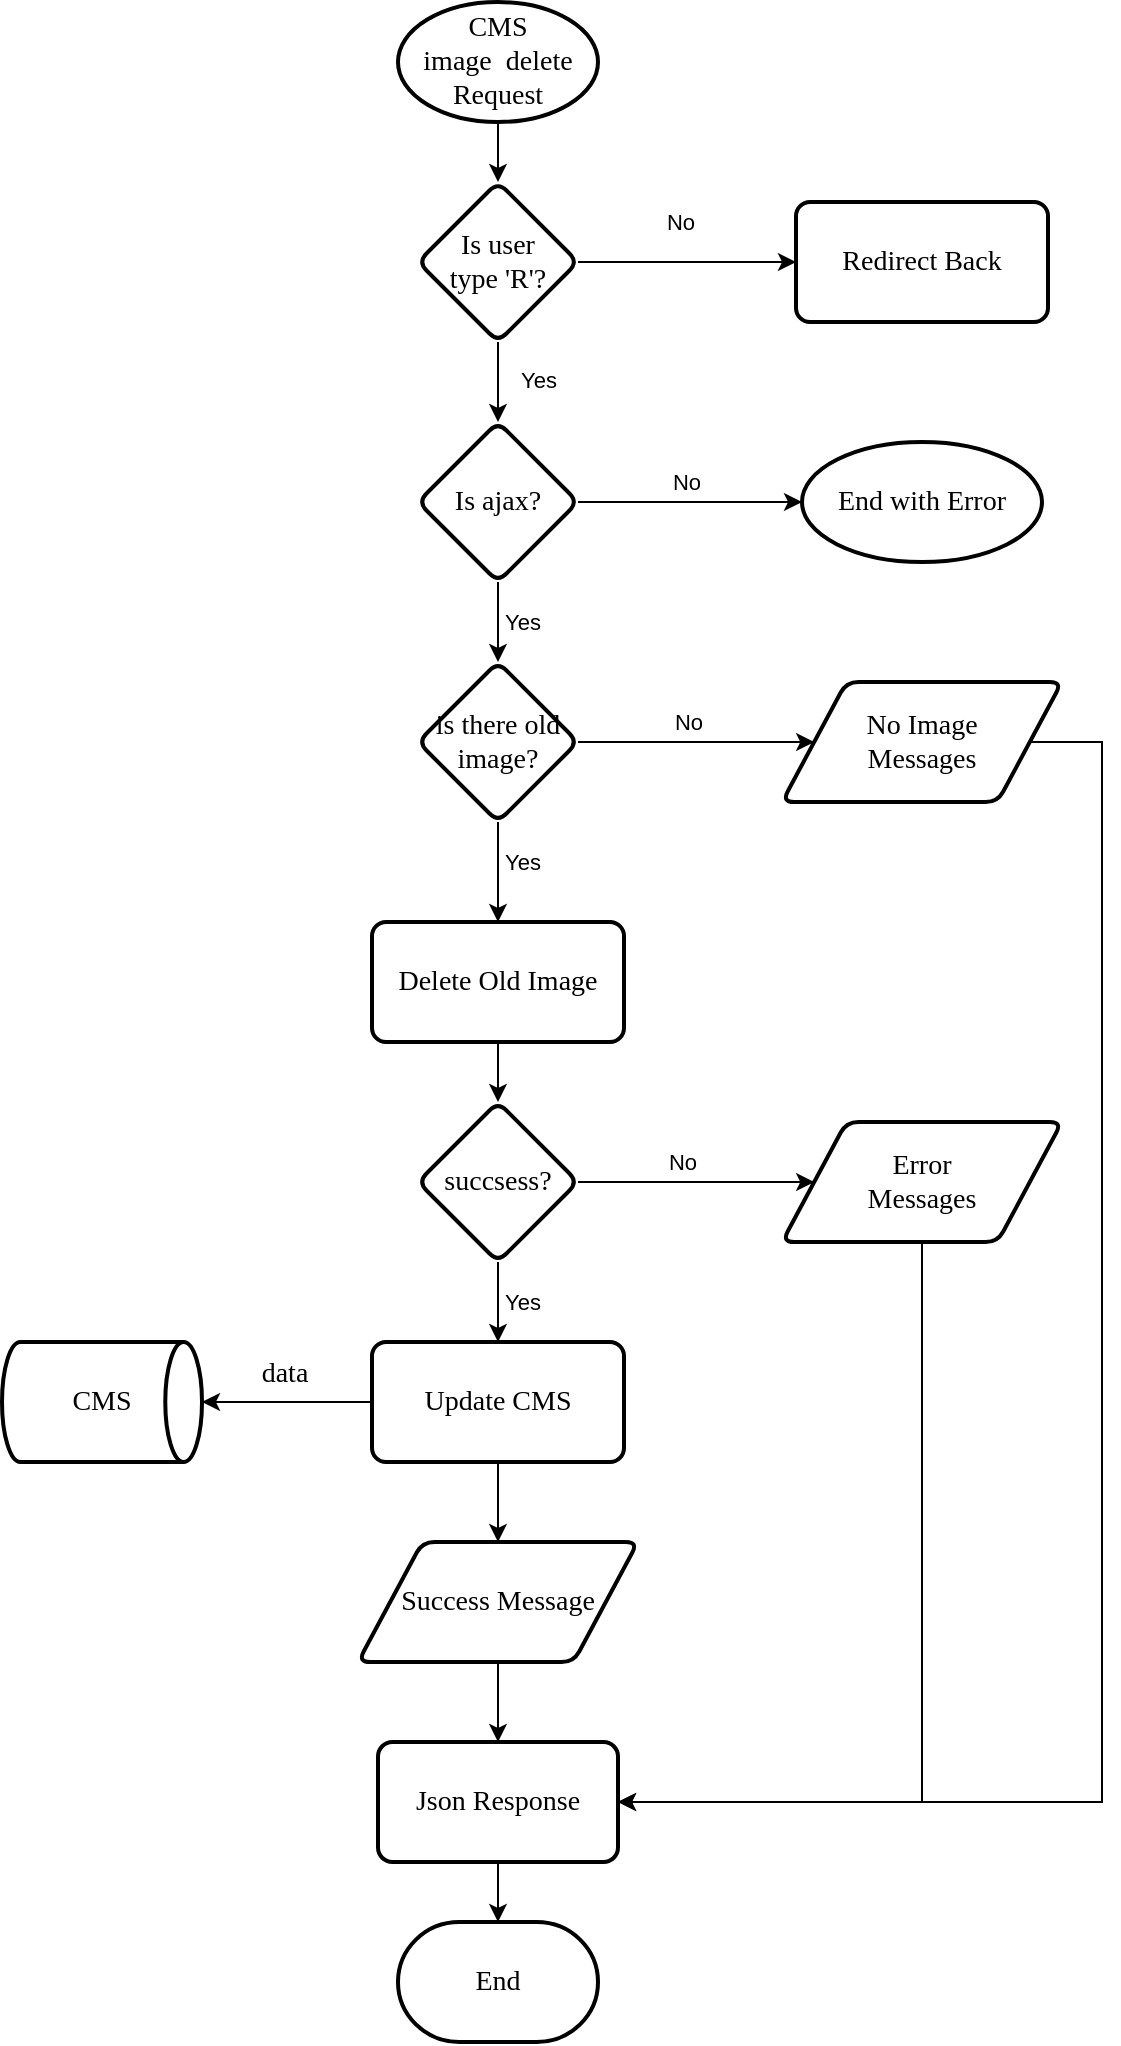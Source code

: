 <mxfile version="17.1.3" type="google"><diagram id="C5RBs43oDa-KdzZeNtuy" name="Page-1"><mxGraphModel grid="1" gridSize="10" guides="1" tooltips="1" connect="1" arrows="1" page="1" fold="1" pageScale="1" pageWidth="827" pageHeight="1169" math="0" shadow="0"><root><mxCell id="WIyWlLk6GJQsqaUBKTNV-0"/><mxCell id="WIyWlLk6GJQsqaUBKTNV-1" parent="WIyWlLk6GJQsqaUBKTNV-0"/><mxCell id="lV8cw0flvtYz1T7LWvcI-4" style="edgeStyle=orthogonalEdgeStyle;rounded=0;orthogonalLoop=1;jettySize=auto;html=1;" parent="WIyWlLk6GJQsqaUBKTNV-1" source="QMA3gvf6sLXdcExjiy3S-0" target="lV8cw0flvtYz1T7LWvcI-3" edge="1"><mxGeometry relative="1" as="geometry"/></mxCell><mxCell id="QMA3gvf6sLXdcExjiy3S-0" value="CMS &lt;br&gt;image&amp;nbsp; delete Request" style="strokeWidth=2;html=1;shape=mxgraph.flowchart.start_1;whiteSpace=wrap;fontFamily=Times New Roman;fontSize=14;" parent="WIyWlLk6GJQsqaUBKTNV-1" vertex="1"><mxGeometry x="368" y="10" width="100" height="60" as="geometry"/></mxCell><mxCell id="lV8cw0flvtYz1T7LWvcI-34" value="" style="edgeStyle=elbowEdgeStyle;rounded=0;orthogonalLoop=1;jettySize=auto;html=1;" parent="WIyWlLk6GJQsqaUBKTNV-1" edge="1"><mxGeometry relative="1" as="geometry"><mxPoint x="418" y="1320" as="sourcePoint"/></mxGeometry></mxCell><mxCell id="lV8cw0flvtYz1T7LWvcI-6" value="No" style="edgeStyle=orthogonalEdgeStyle;rounded=0;orthogonalLoop=1;jettySize=auto;html=1;" parent="WIyWlLk6GJQsqaUBKTNV-1" source="lV8cw0flvtYz1T7LWvcI-3" target="lV8cw0flvtYz1T7LWvcI-5" edge="1"><mxGeometry x="-0.061" y="20" relative="1" as="geometry"><mxPoint as="offset"/></mxGeometry></mxCell><mxCell id="lV8cw0flvtYz1T7LWvcI-7" value="Yes" style="edgeStyle=orthogonalEdgeStyle;rounded=0;orthogonalLoop=1;jettySize=auto;html=1;" parent="WIyWlLk6GJQsqaUBKTNV-1" source="lV8cw0flvtYz1T7LWvcI-3" target="ebxcnhzdsOWxP9RuoGIz-0" edge="1"><mxGeometry x="-0.071" y="20" relative="1" as="geometry"><mxPoint x="418" y="220" as="targetPoint"/><mxPoint as="offset"/></mxGeometry></mxCell><mxCell id="lV8cw0flvtYz1T7LWvcI-3" value="Is user &lt;br&gt;type 'R'?" style="rhombus;whiteSpace=wrap;html=1;fontSize=14;fontFamily=Times New Roman;strokeWidth=2;rounded=1;arcSize=12;" parent="WIyWlLk6GJQsqaUBKTNV-1" vertex="1"><mxGeometry x="378" y="100" width="80" height="80" as="geometry"/></mxCell><mxCell id="lV8cw0flvtYz1T7LWvcI-5" value="Redirect Back" style="rounded=1;whiteSpace=wrap;html=1;absoluteArcSize=1;arcSize=14;strokeWidth=2;fontFamily=Times New Roman;fontSize=14;" parent="WIyWlLk6GJQsqaUBKTNV-1" vertex="1"><mxGeometry x="567" y="110" width="126" height="60" as="geometry"/></mxCell><mxCell id="ebxcnhzdsOWxP9RuoGIz-3" value="Yes" style="edgeStyle=orthogonalEdgeStyle;rounded=0;orthogonalLoop=1;jettySize=auto;html=1;" parent="WIyWlLk6GJQsqaUBKTNV-1" source="ebxcnhzdsOWxP9RuoGIz-0" target="eadW15HKfVmlfv3MFG1p-2" edge="1"><mxGeometry y="12" relative="1" as="geometry"><mxPoint as="offset"/><mxPoint x="418" y="340" as="targetPoint"/></mxGeometry></mxCell><mxCell id="ebxcnhzdsOWxP9RuoGIz-17" value="No" style="edgeStyle=orthogonalEdgeStyle;rounded=0;orthogonalLoop=1;jettySize=auto;html=1;" parent="WIyWlLk6GJQsqaUBKTNV-1" source="ebxcnhzdsOWxP9RuoGIz-0" target="ebxcnhzdsOWxP9RuoGIz-24" edge="1"><mxGeometry x="-0.046" y="10" relative="1" as="geometry"><mxPoint x="630" y="260" as="targetPoint"/><mxPoint as="offset"/></mxGeometry></mxCell><mxCell id="ebxcnhzdsOWxP9RuoGIz-0" value="Is ajax?" style="rhombus;whiteSpace=wrap;html=1;fontSize=14;fontFamily=Times New Roman;strokeWidth=2;rounded=1;arcSize=12;" parent="WIyWlLk6GJQsqaUBKTNV-1" vertex="1"><mxGeometry x="378" y="220" width="80" height="80" as="geometry"/></mxCell><mxCell id="ebxcnhzdsOWxP9RuoGIz-24" value="End with Error" style="ellipse;whiteSpace=wrap;html=1;fontSize=14;fontFamily=Times New Roman;strokeWidth=2;rounded=1;arcSize=12;" parent="WIyWlLk6GJQsqaUBKTNV-1" vertex="1"><mxGeometry x="570" y="230" width="120" height="60" as="geometry"/></mxCell><mxCell id="eadW15HKfVmlfv3MFG1p-0" value="No" style="edgeStyle=orthogonalEdgeStyle;rounded=0;orthogonalLoop=1;jettySize=auto;html=1;" parent="WIyWlLk6GJQsqaUBKTNV-1" source="eadW15HKfVmlfv3MFG1p-2" target="eadW15HKfVmlfv3MFG1p-12" edge="1"><mxGeometry x="-0.071" y="10" relative="1" as="geometry"><mxPoint as="offset"/><mxPoint x="570" y="380" as="targetPoint"/></mxGeometry></mxCell><mxCell id="eadW15HKfVmlfv3MFG1p-10" value="Yes" style="edgeStyle=orthogonalEdgeStyle;rounded=0;orthogonalLoop=1;jettySize=auto;html=1;" parent="WIyWlLk6GJQsqaUBKTNV-1" source="eadW15HKfVmlfv3MFG1p-2" target="eadW15HKfVmlfv3MFG1p-5" edge="1"><mxGeometry x="-0.2" y="12" relative="1" as="geometry"><mxPoint as="offset"/></mxGeometry></mxCell><mxCell id="eadW15HKfVmlfv3MFG1p-2" value="is there old image?" style="rhombus;whiteSpace=wrap;html=1;fontSize=14;fontFamily=Times New Roman;strokeWidth=2;rounded=1;arcSize=12;" parent="WIyWlLk6GJQsqaUBKTNV-1" vertex="1"><mxGeometry x="378" y="340" width="80" height="80" as="geometry"/></mxCell><mxCell id="eadW15HKfVmlfv3MFG1p-15" style="edgeStyle=orthogonalEdgeStyle;rounded=0;orthogonalLoop=1;jettySize=auto;html=1;" parent="WIyWlLk6GJQsqaUBKTNV-1" source="eadW15HKfVmlfv3MFG1p-5" target="eadW15HKfVmlfv3MFG1p-14" edge="1"><mxGeometry relative="1" as="geometry"/></mxCell><mxCell id="eadW15HKfVmlfv3MFG1p-5" value="Delete Old Image" style="rounded=1;whiteSpace=wrap;html=1;absoluteArcSize=1;arcSize=14;strokeWidth=2;fontFamily=Times New Roman;fontSize=14;" parent="WIyWlLk6GJQsqaUBKTNV-1" vertex="1"><mxGeometry x="355" y="470" width="126" height="60" as="geometry"/></mxCell><mxCell id="eadW15HKfVmlfv3MFG1p-6" style="edgeStyle=orthogonalEdgeStyle;rounded=0;orthogonalLoop=1;jettySize=auto;html=1;fontFamily=Times New Roman;fontSize=14;" parent="WIyWlLk6GJQsqaUBKTNV-1" source="eadW15HKfVmlfv3MFG1p-18" target="eadW15HKfVmlfv3MFG1p-8" edge="1"><mxGeometry relative="1" as="geometry"><mxPoint x="351" y="710" as="sourcePoint"/></mxGeometry></mxCell><mxCell id="eadW15HKfVmlfv3MFG1p-7" value="data" style="edgeLabel;html=1;align=center;verticalAlign=middle;resizable=0;points=[];fontSize=14;fontFamily=Times New Roman;" parent="eadW15HKfVmlfv3MFG1p-6" connectable="0" vertex="1"><mxGeometry x="0.307" y="-2" relative="1" as="geometry"><mxPoint x="11" y="-12" as="offset"/></mxGeometry></mxCell><mxCell id="eadW15HKfVmlfv3MFG1p-8" value="CMS" style="strokeWidth=2;html=1;shape=mxgraph.flowchart.direct_data;whiteSpace=wrap;fontFamily=Times New Roman;fontSize=14;" parent="WIyWlLk6GJQsqaUBKTNV-1" vertex="1"><mxGeometry x="170" y="680" width="100" height="60" as="geometry"/></mxCell><mxCell id="eadW15HKfVmlfv3MFG1p-28" style="edgeStyle=orthogonalEdgeStyle;rounded=0;orthogonalLoop=1;jettySize=auto;html=1;" parent="WIyWlLk6GJQsqaUBKTNV-1" source="eadW15HKfVmlfv3MFG1p-12" target="eadW15HKfVmlfv3MFG1p-24" edge="1"><mxGeometry relative="1" as="geometry"><Array as="points"><mxPoint x="720" y="380"/><mxPoint x="720" y="910"/></Array></mxGeometry></mxCell><mxCell id="eadW15HKfVmlfv3MFG1p-12" value="No Image&lt;br&gt;Messages" style="shape=parallelogram;html=1;strokeWidth=2;perimeter=parallelogramPerimeter;whiteSpace=wrap;rounded=1;arcSize=12;size=0.23;fontFamily=Times New Roman;fontSize=14;" parent="WIyWlLk6GJQsqaUBKTNV-1" vertex="1"><mxGeometry x="560" y="350" width="140" height="60" as="geometry"/></mxCell><mxCell id="eadW15HKfVmlfv3MFG1p-17" value="No" style="edgeStyle=orthogonalEdgeStyle;rounded=0;orthogonalLoop=1;jettySize=auto;html=1;entryX=0;entryY=0.5;entryDx=0;entryDy=0;" parent="WIyWlLk6GJQsqaUBKTNV-1" source="eadW15HKfVmlfv3MFG1p-14" target="eadW15HKfVmlfv3MFG1p-16" edge="1"><mxGeometry x="-0.119" y="10" relative="1" as="geometry"><mxPoint as="offset"/></mxGeometry></mxCell><mxCell id="eadW15HKfVmlfv3MFG1p-19" value="Yes" style="edgeStyle=orthogonalEdgeStyle;rounded=0;orthogonalLoop=1;jettySize=auto;html=1;" parent="WIyWlLk6GJQsqaUBKTNV-1" source="eadW15HKfVmlfv3MFG1p-14" target="eadW15HKfVmlfv3MFG1p-18" edge="1"><mxGeometry y="12" relative="1" as="geometry"><mxPoint as="offset"/></mxGeometry></mxCell><mxCell id="eadW15HKfVmlfv3MFG1p-14" value="succsess?" style="rhombus;whiteSpace=wrap;html=1;fontSize=14;fontFamily=Times New Roman;strokeWidth=2;rounded=1;arcSize=12;" parent="WIyWlLk6GJQsqaUBKTNV-1" vertex="1"><mxGeometry x="378" y="560" width="80" height="80" as="geometry"/></mxCell><mxCell id="eadW15HKfVmlfv3MFG1p-27" style="edgeStyle=orthogonalEdgeStyle;rounded=0;orthogonalLoop=1;jettySize=auto;html=1;" parent="WIyWlLk6GJQsqaUBKTNV-1" source="eadW15HKfVmlfv3MFG1p-16" target="eadW15HKfVmlfv3MFG1p-24" edge="1"><mxGeometry relative="1" as="geometry"><Array as="points"><mxPoint x="630" y="910"/></Array></mxGeometry></mxCell><mxCell id="eadW15HKfVmlfv3MFG1p-16" value="Error&lt;br&gt;Messages" style="shape=parallelogram;html=1;strokeWidth=2;perimeter=parallelogramPerimeter;whiteSpace=wrap;rounded=1;arcSize=12;size=0.23;fontFamily=Times New Roman;fontSize=14;" parent="WIyWlLk6GJQsqaUBKTNV-1" vertex="1"><mxGeometry x="560" y="570" width="140" height="60" as="geometry"/></mxCell><mxCell id="eadW15HKfVmlfv3MFG1p-26" style="edgeStyle=orthogonalEdgeStyle;rounded=0;orthogonalLoop=1;jettySize=auto;html=1;" parent="WIyWlLk6GJQsqaUBKTNV-1" source="eadW15HKfVmlfv3MFG1p-18" target="eadW15HKfVmlfv3MFG1p-22" edge="1"><mxGeometry relative="1" as="geometry"/></mxCell><mxCell id="eadW15HKfVmlfv3MFG1p-18" value="Update CMS" style="rounded=1;whiteSpace=wrap;html=1;absoluteArcSize=1;arcSize=14;strokeWidth=2;fontFamily=Times New Roman;fontSize=14;" parent="WIyWlLk6GJQsqaUBKTNV-1" vertex="1"><mxGeometry x="355" y="680" width="126" height="60" as="geometry"/></mxCell><mxCell id="eadW15HKfVmlfv3MFG1p-20" value="End" style="strokeWidth=2;html=1;shape=mxgraph.flowchart.terminator;whiteSpace=wrap;fontFamily=Times New Roman;fontSize=14;" parent="WIyWlLk6GJQsqaUBKTNV-1" vertex="1"><mxGeometry x="368" y="970" width="100" height="60" as="geometry"/></mxCell><mxCell id="eadW15HKfVmlfv3MFG1p-21" style="edgeStyle=orthogonalEdgeStyle;rounded=0;orthogonalLoop=1;jettySize=auto;html=1;" parent="WIyWlLk6GJQsqaUBKTNV-1" source="eadW15HKfVmlfv3MFG1p-22" target="eadW15HKfVmlfv3MFG1p-24" edge="1"><mxGeometry relative="1" as="geometry"/></mxCell><mxCell id="eadW15HKfVmlfv3MFG1p-22" value="Success Message" style="shape=parallelogram;html=1;strokeWidth=2;perimeter=parallelogramPerimeter;whiteSpace=wrap;rounded=1;arcSize=12;size=0.23;fontFamily=Times New Roman;fontSize=14;" parent="WIyWlLk6GJQsqaUBKTNV-1" vertex="1"><mxGeometry x="348" y="780" width="140" height="60" as="geometry"/></mxCell><mxCell id="eadW15HKfVmlfv3MFG1p-23" style="edgeStyle=orthogonalEdgeStyle;rounded=0;orthogonalLoop=1;jettySize=auto;html=1;" parent="WIyWlLk6GJQsqaUBKTNV-1" source="eadW15HKfVmlfv3MFG1p-24" target="eadW15HKfVmlfv3MFG1p-20" edge="1"><mxGeometry relative="1" as="geometry"/></mxCell><mxCell id="eadW15HKfVmlfv3MFG1p-24" value="Json Response" style="whiteSpace=wrap;html=1;fontSize=14;fontFamily=Times New Roman;strokeWidth=2;rounded=1;arcSize=12;" parent="WIyWlLk6GJQsqaUBKTNV-1" vertex="1"><mxGeometry x="358" y="880" width="120" height="60" as="geometry"/></mxCell></root></mxGraphModel></diagram></mxfile>